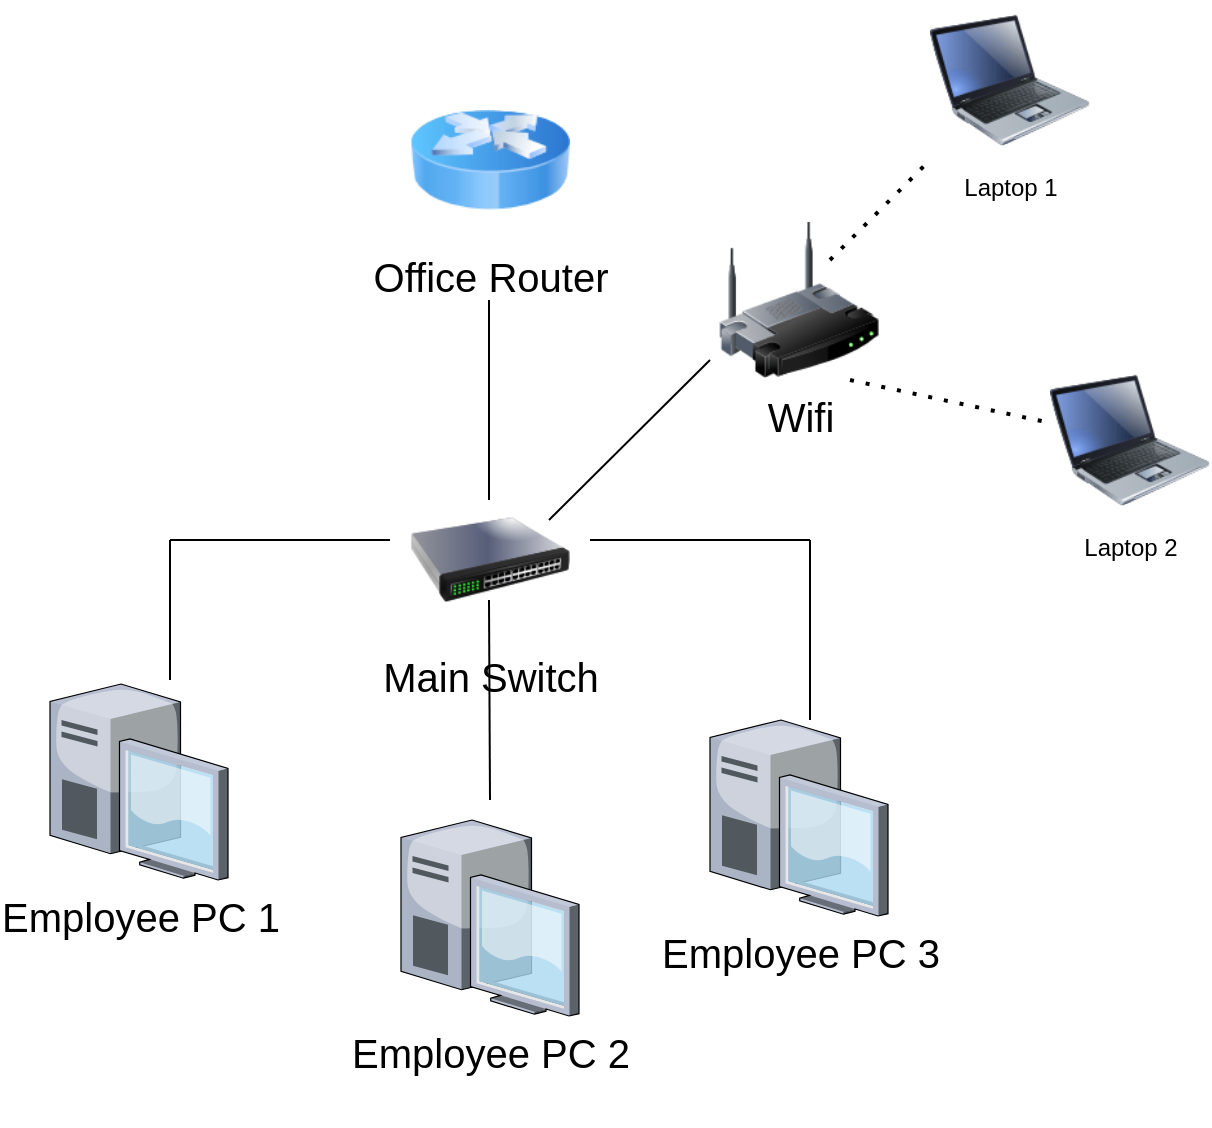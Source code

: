 <mxfile version="26.2.9">
  <diagram name="Page-1" id="7IfXLjio7AvcLg7nN__R">
    <mxGraphModel dx="832" dy="736" grid="1" gridSize="10" guides="1" tooltips="1" connect="1" arrows="1" fold="1" page="1" pageScale="1" pageWidth="850" pageHeight="1100" math="0" shadow="0">
      <root>
        <mxCell id="0" />
        <mxCell id="1" parent="0" />
        <mxCell id="QJY4aZFge8j_97qSlPB--1" value="&lt;font style=&quot;font-size: 20px;&quot;&gt;Office Router&lt;/font&gt;&lt;div&gt;&lt;font style=&quot;font-size: 20px;&quot;&gt;&lt;br&gt;&lt;/font&gt;&lt;/div&gt;" style="image;html=1;image=img/lib/clip_art/networking/Router_Icon_128x128.png" vertex="1" parent="1">
          <mxGeometry x="370" y="170" width="80" height="80" as="geometry" />
        </mxCell>
        <mxCell id="QJY4aZFge8j_97qSlPB--2" value="&lt;font style=&quot;font-size: 20px;&quot;&gt;Main Switch&lt;/font&gt;" style="image;html=1;image=img/lib/clip_art/networking/Switch_128x128.png" vertex="1" parent="1">
          <mxGeometry x="370" y="370" width="80" height="80" as="geometry" />
        </mxCell>
        <mxCell id="QJY4aZFge8j_97qSlPB--3" value="" style="endArrow=none;html=1;rounded=0;strokeColor=default;entryX=0.5;entryY=1;entryDx=0;entryDy=0;" edge="1" parent="1">
          <mxGeometry width="50" height="50" relative="1" as="geometry">
            <mxPoint x="409.5" y="380" as="sourcePoint" />
            <mxPoint x="409.5" y="280" as="targetPoint" />
          </mxGeometry>
        </mxCell>
        <mxCell id="QJY4aZFge8j_97qSlPB--4" value="" style="endArrow=none;html=1;rounded=0;strokeColor=default;" edge="1" parent="1">
          <mxGeometry width="50" height="50" relative="1" as="geometry">
            <mxPoint x="460" y="400" as="sourcePoint" />
            <mxPoint x="570" y="400" as="targetPoint" />
          </mxGeometry>
        </mxCell>
        <mxCell id="QJY4aZFge8j_97qSlPB--5" value="" style="endArrow=none;html=1;rounded=0;strokeColor=default;" edge="1" parent="1">
          <mxGeometry width="50" height="50" relative="1" as="geometry">
            <mxPoint x="250" y="400" as="sourcePoint" />
            <mxPoint x="360" y="400" as="targetPoint" />
          </mxGeometry>
        </mxCell>
        <mxCell id="QJY4aZFge8j_97qSlPB--6" value="" style="endArrow=none;html=1;rounded=0;strokeColor=default;entryX=0.5;entryY=1;entryDx=0;entryDy=0;" edge="1" parent="1">
          <mxGeometry width="50" height="50" relative="1" as="geometry">
            <mxPoint x="410" y="530" as="sourcePoint" />
            <mxPoint x="409.5" y="430" as="targetPoint" />
          </mxGeometry>
        </mxCell>
        <mxCell id="QJY4aZFge8j_97qSlPB--7" value="" style="endArrow=none;html=1;rounded=0;strokeColor=default;entryX=0.5;entryY=1;entryDx=0;entryDy=0;" edge="1" parent="1">
          <mxGeometry width="50" height="50" relative="1" as="geometry">
            <mxPoint x="570" y="490" as="sourcePoint" />
            <mxPoint x="570" y="400" as="targetPoint" />
          </mxGeometry>
        </mxCell>
        <mxCell id="QJY4aZFge8j_97qSlPB--12" value="" style="endArrow=none;html=1;rounded=0;strokeColor=default;" edge="1" parent="1">
          <mxGeometry width="50" height="50" relative="1" as="geometry">
            <mxPoint x="250" y="470" as="sourcePoint" />
            <mxPoint x="250" y="400" as="targetPoint" />
          </mxGeometry>
        </mxCell>
        <mxCell id="QJY4aZFge8j_97qSlPB--16" value="&lt;font style=&quot;font-size: 20px;&quot;&gt;Employee PC 1&lt;/font&gt;" style="verticalLabelPosition=bottom;sketch=0;aspect=fixed;html=1;verticalAlign=top;strokeColor=none;align=center;outlineConnect=0;shape=mxgraph.citrix.desktop;" vertex="1" parent="1">
          <mxGeometry x="190" y="472" width="89" height="98" as="geometry" />
        </mxCell>
        <mxCell id="QJY4aZFge8j_97qSlPB--20" value="&lt;span style=&quot;font-size: 20px;&quot;&gt;Employee PC 3&lt;/span&gt;&lt;div&gt;&lt;span style=&quot;font-size: 20px;&quot;&gt;&lt;br&gt;&lt;/span&gt;&lt;/div&gt;" style="verticalLabelPosition=bottom;sketch=0;aspect=fixed;html=1;verticalAlign=top;strokeColor=none;align=center;outlineConnect=0;shape=mxgraph.citrix.desktop;" vertex="1" parent="1">
          <mxGeometry x="520" y="490" width="89" height="98" as="geometry" />
        </mxCell>
        <mxCell id="QJY4aZFge8j_97qSlPB--21" value="&lt;span style=&quot;font-size: 20px;&quot;&gt;Employee PC 2&lt;/span&gt;&lt;div&gt;&lt;span style=&quot;font-size: 20px;&quot;&gt;&lt;br&gt;&lt;/span&gt;&lt;/div&gt;" style="verticalLabelPosition=bottom;sketch=0;aspect=fixed;html=1;verticalAlign=top;strokeColor=none;align=center;outlineConnect=0;shape=mxgraph.citrix.desktop;" vertex="1" parent="1">
          <mxGeometry x="365.5" y="540" width="89" height="98" as="geometry" />
        </mxCell>
        <mxCell id="QJY4aZFge8j_97qSlPB--25" value="&lt;font style=&quot;font-size: 20px;&quot;&gt;Wifi&lt;/font&gt;" style="image;html=1;image=img/lib/clip_art/networking/Wireless_Router_128x128.png" vertex="1" parent="1">
          <mxGeometry x="524.5" y="240" width="80" height="80" as="geometry" />
        </mxCell>
        <mxCell id="QJY4aZFge8j_97qSlPB--26" value="" style="endArrow=none;html=1;rounded=0;strokeColor=default;" edge="1" parent="1">
          <mxGeometry width="50" height="50" relative="1" as="geometry">
            <mxPoint x="439.5" y="390" as="sourcePoint" />
            <mxPoint x="520" y="310" as="targetPoint" />
          </mxGeometry>
        </mxCell>
        <mxCell id="QJY4aZFge8j_97qSlPB--27" value="" style="endArrow=none;dashed=1;html=1;dashPattern=1 3;strokeWidth=2;rounded=0;" edge="1" parent="1" target="QJY4aZFge8j_97qSlPB--30">
          <mxGeometry width="50" height="50" relative="1" as="geometry">
            <mxPoint x="590" y="320" as="sourcePoint" />
            <mxPoint x="695.5" y="340" as="targetPoint" />
          </mxGeometry>
        </mxCell>
        <mxCell id="QJY4aZFge8j_97qSlPB--28" value="" style="endArrow=none;dashed=1;html=1;dashPattern=1 3;strokeWidth=2;rounded=0;" edge="1" parent="1" target="QJY4aZFge8j_97qSlPB--31">
          <mxGeometry width="50" height="50" relative="1" as="geometry">
            <mxPoint x="580" y="260" as="sourcePoint" />
            <mxPoint x="650" y="170" as="targetPoint" />
          </mxGeometry>
        </mxCell>
        <mxCell id="QJY4aZFge8j_97qSlPB--30" value="Laptop 2&lt;div&gt;&lt;br&gt;&lt;/div&gt;" style="image;html=1;image=img/lib/clip_art/computers/Laptop_128x128.png" vertex="1" parent="1">
          <mxGeometry x="690" y="310" width="80" height="80" as="geometry" />
        </mxCell>
        <mxCell id="QJY4aZFge8j_97qSlPB--31" value="Laptop 1&lt;div&gt;&lt;br&gt;&lt;/div&gt;" style="image;html=1;image=img/lib/clip_art/computers/Laptop_128x128.png" vertex="1" parent="1">
          <mxGeometry x="630" y="130" width="80" height="80" as="geometry" />
        </mxCell>
      </root>
    </mxGraphModel>
  </diagram>
</mxfile>
